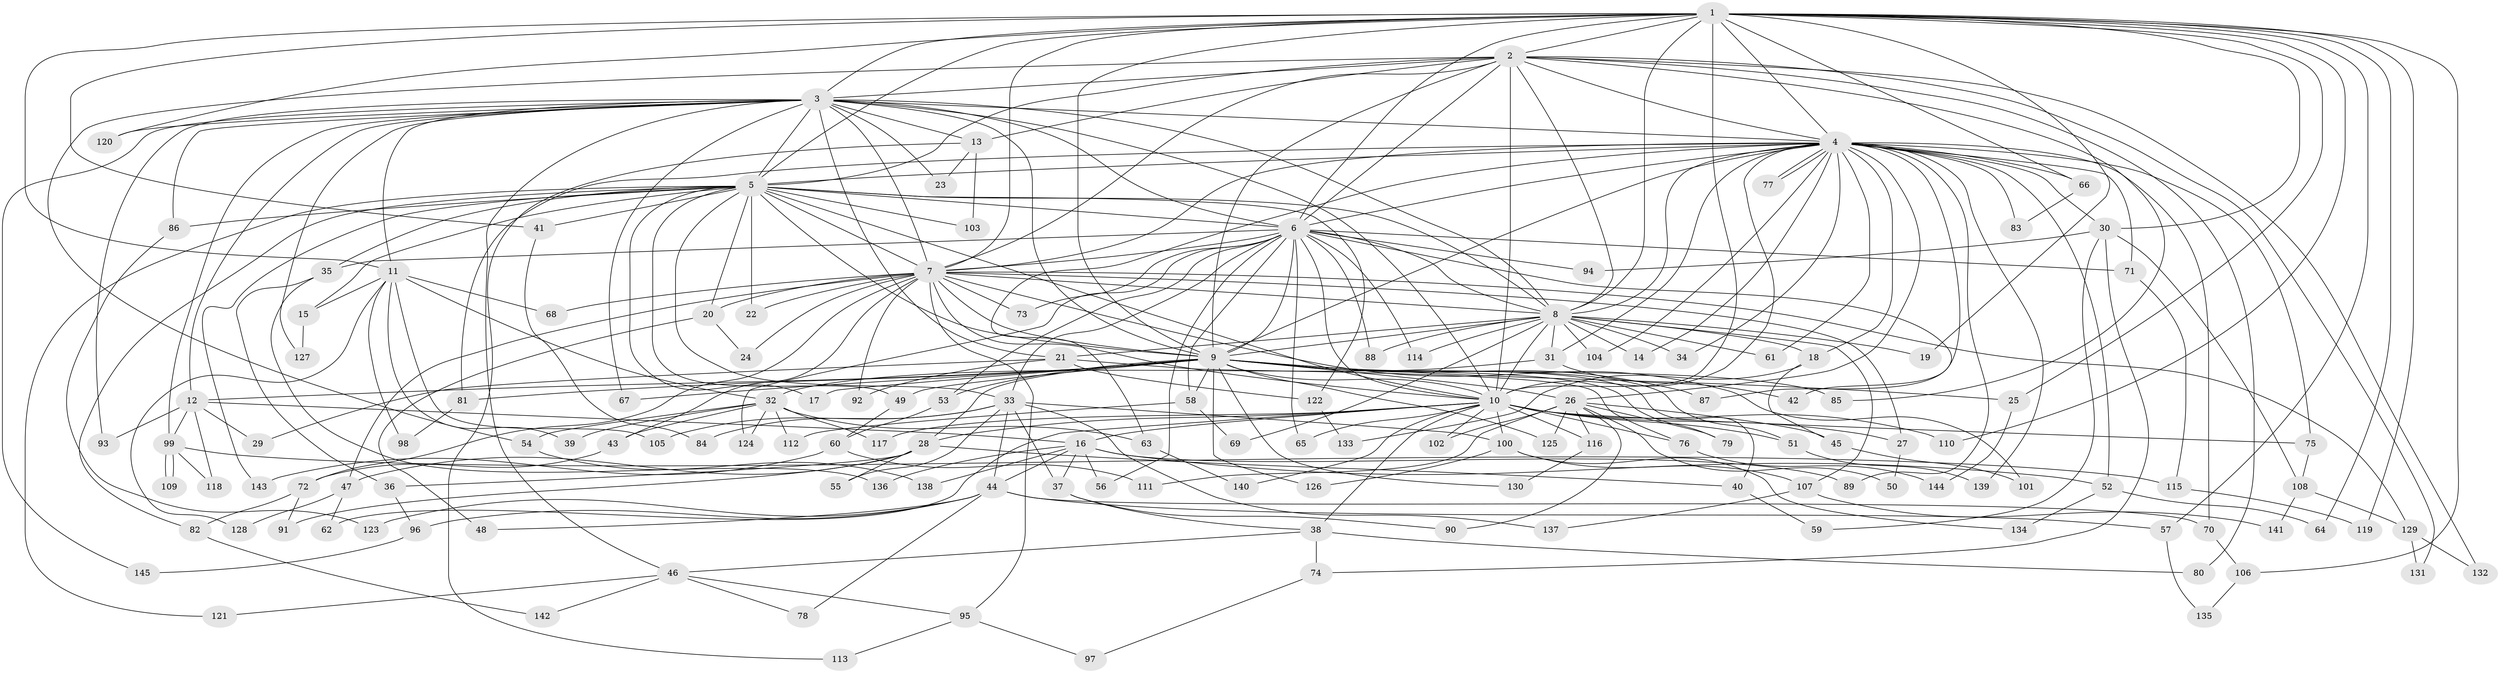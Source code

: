 // Generated by graph-tools (version 1.1) at 2025/35/03/09/25 02:35:11]
// undirected, 145 vertices, 315 edges
graph export_dot {
graph [start="1"]
  node [color=gray90,style=filled];
  1;
  2;
  3;
  4;
  5;
  6;
  7;
  8;
  9;
  10;
  11;
  12;
  13;
  14;
  15;
  16;
  17;
  18;
  19;
  20;
  21;
  22;
  23;
  24;
  25;
  26;
  27;
  28;
  29;
  30;
  31;
  32;
  33;
  34;
  35;
  36;
  37;
  38;
  39;
  40;
  41;
  42;
  43;
  44;
  45;
  46;
  47;
  48;
  49;
  50;
  51;
  52;
  53;
  54;
  55;
  56;
  57;
  58;
  59;
  60;
  61;
  62;
  63;
  64;
  65;
  66;
  67;
  68;
  69;
  70;
  71;
  72;
  73;
  74;
  75;
  76;
  77;
  78;
  79;
  80;
  81;
  82;
  83;
  84;
  85;
  86;
  87;
  88;
  89;
  90;
  91;
  92;
  93;
  94;
  95;
  96;
  97;
  98;
  99;
  100;
  101;
  102;
  103;
  104;
  105;
  106;
  107;
  108;
  109;
  110;
  111;
  112;
  113;
  114;
  115;
  116;
  117;
  118;
  119;
  120;
  121;
  122;
  123;
  124;
  125;
  126;
  127;
  128;
  129;
  130;
  131;
  132;
  133;
  134;
  135;
  136;
  137;
  138;
  139;
  140;
  141;
  142;
  143;
  144;
  145;
  1 -- 2;
  1 -- 3;
  1 -- 4;
  1 -- 5;
  1 -- 6;
  1 -- 7;
  1 -- 8;
  1 -- 9;
  1 -- 10;
  1 -- 11;
  1 -- 19;
  1 -- 25;
  1 -- 30;
  1 -- 41;
  1 -- 57;
  1 -- 64;
  1 -- 66;
  1 -- 106;
  1 -- 110;
  1 -- 119;
  1 -- 120;
  2 -- 3;
  2 -- 4;
  2 -- 5;
  2 -- 6;
  2 -- 7;
  2 -- 8;
  2 -- 9;
  2 -- 10;
  2 -- 13;
  2 -- 54;
  2 -- 80;
  2 -- 85;
  2 -- 131;
  2 -- 132;
  3 -- 4;
  3 -- 5;
  3 -- 6;
  3 -- 7;
  3 -- 8;
  3 -- 9;
  3 -- 10;
  3 -- 11;
  3 -- 12;
  3 -- 13;
  3 -- 21;
  3 -- 23;
  3 -- 46;
  3 -- 67;
  3 -- 86;
  3 -- 93;
  3 -- 99;
  3 -- 120;
  3 -- 127;
  3 -- 145;
  4 -- 5;
  4 -- 6;
  4 -- 7;
  4 -- 8;
  4 -- 9;
  4 -- 10;
  4 -- 14;
  4 -- 18;
  4 -- 26;
  4 -- 30;
  4 -- 31;
  4 -- 34;
  4 -- 52;
  4 -- 61;
  4 -- 63;
  4 -- 66;
  4 -- 70;
  4 -- 71;
  4 -- 75;
  4 -- 77;
  4 -- 77;
  4 -- 81;
  4 -- 83;
  4 -- 87;
  4 -- 89;
  4 -- 104;
  4 -- 139;
  5 -- 6;
  5 -- 7;
  5 -- 8;
  5 -- 9;
  5 -- 10;
  5 -- 15;
  5 -- 17;
  5 -- 20;
  5 -- 22;
  5 -- 33;
  5 -- 35;
  5 -- 41;
  5 -- 49;
  5 -- 82;
  5 -- 86;
  5 -- 103;
  5 -- 121;
  5 -- 122;
  5 -- 143;
  6 -- 7;
  6 -- 8;
  6 -- 9;
  6 -- 10;
  6 -- 33;
  6 -- 35;
  6 -- 42;
  6 -- 53;
  6 -- 56;
  6 -- 58;
  6 -- 65;
  6 -- 71;
  6 -- 73;
  6 -- 88;
  6 -- 94;
  6 -- 114;
  6 -- 124;
  7 -- 8;
  7 -- 9;
  7 -- 10;
  7 -- 20;
  7 -- 22;
  7 -- 24;
  7 -- 27;
  7 -- 43;
  7 -- 47;
  7 -- 68;
  7 -- 72;
  7 -- 73;
  7 -- 92;
  7 -- 95;
  7 -- 101;
  7 -- 129;
  8 -- 9;
  8 -- 10;
  8 -- 14;
  8 -- 18;
  8 -- 19;
  8 -- 21;
  8 -- 31;
  8 -- 34;
  8 -- 61;
  8 -- 69;
  8 -- 88;
  8 -- 104;
  8 -- 107;
  8 -- 114;
  9 -- 10;
  9 -- 12;
  9 -- 17;
  9 -- 25;
  9 -- 26;
  9 -- 28;
  9 -- 40;
  9 -- 49;
  9 -- 51;
  9 -- 53;
  9 -- 58;
  9 -- 67;
  9 -- 79;
  9 -- 81;
  9 -- 85;
  9 -- 87;
  9 -- 125;
  9 -- 126;
  9 -- 130;
  10 -- 16;
  10 -- 27;
  10 -- 28;
  10 -- 38;
  10 -- 51;
  10 -- 62;
  10 -- 65;
  10 -- 75;
  10 -- 76;
  10 -- 100;
  10 -- 102;
  10 -- 110;
  10 -- 116;
  10 -- 117;
  10 -- 140;
  11 -- 15;
  11 -- 32;
  11 -- 39;
  11 -- 68;
  11 -- 98;
  11 -- 105;
  11 -- 128;
  12 -- 16;
  12 -- 29;
  12 -- 93;
  12 -- 99;
  12 -- 118;
  13 -- 23;
  13 -- 103;
  13 -- 113;
  15 -- 127;
  16 -- 37;
  16 -- 44;
  16 -- 52;
  16 -- 56;
  16 -- 89;
  16 -- 136;
  16 -- 138;
  18 -- 45;
  18 -- 133;
  20 -- 24;
  20 -- 48;
  21 -- 29;
  21 -- 76;
  21 -- 92;
  21 -- 122;
  25 -- 144;
  26 -- 45;
  26 -- 50;
  26 -- 79;
  26 -- 90;
  26 -- 102;
  26 -- 111;
  26 -- 116;
  26 -- 125;
  27 -- 50;
  28 -- 36;
  28 -- 40;
  28 -- 47;
  28 -- 55;
  28 -- 91;
  30 -- 59;
  30 -- 74;
  30 -- 94;
  30 -- 108;
  31 -- 32;
  31 -- 42;
  32 -- 39;
  32 -- 43;
  32 -- 54;
  32 -- 63;
  32 -- 112;
  32 -- 117;
  32 -- 124;
  33 -- 37;
  33 -- 44;
  33 -- 55;
  33 -- 84;
  33 -- 100;
  33 -- 105;
  33 -- 137;
  35 -- 36;
  35 -- 136;
  36 -- 96;
  37 -- 38;
  37 -- 90;
  38 -- 46;
  38 -- 74;
  38 -- 80;
  40 -- 59;
  41 -- 84;
  43 -- 72;
  44 -- 48;
  44 -- 57;
  44 -- 70;
  44 -- 78;
  44 -- 96;
  44 -- 123;
  45 -- 101;
  46 -- 78;
  46 -- 95;
  46 -- 121;
  46 -- 142;
  47 -- 62;
  47 -- 128;
  49 -- 60;
  51 -- 139;
  52 -- 64;
  52 -- 134;
  53 -- 60;
  54 -- 138;
  57 -- 135;
  58 -- 69;
  58 -- 112;
  60 -- 111;
  60 -- 143;
  63 -- 140;
  66 -- 83;
  70 -- 106;
  71 -- 115;
  72 -- 82;
  72 -- 91;
  74 -- 97;
  75 -- 108;
  76 -- 144;
  81 -- 98;
  82 -- 142;
  86 -- 123;
  95 -- 97;
  95 -- 113;
  96 -- 145;
  99 -- 109;
  99 -- 109;
  99 -- 115;
  99 -- 118;
  100 -- 107;
  100 -- 126;
  100 -- 134;
  106 -- 135;
  107 -- 137;
  107 -- 141;
  108 -- 129;
  108 -- 141;
  115 -- 119;
  116 -- 130;
  122 -- 133;
  129 -- 131;
  129 -- 132;
}
